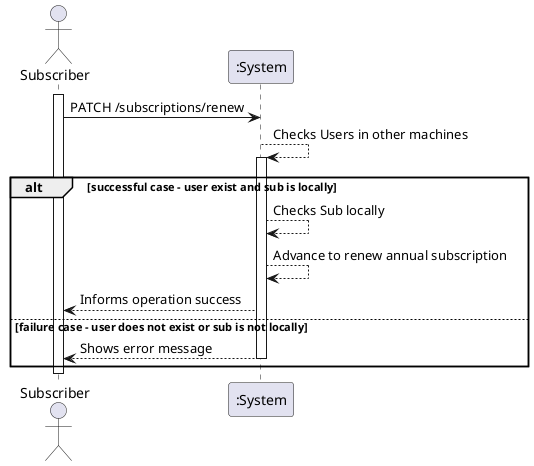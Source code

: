 @startuml
'https://plantuml.com/sequence-diagram
actor "Subscriber" as MD

activate MD
MD -> ":System" : PATCH /subscriptions/renew
":System" --> ":System" : Checks Users in other machines

alt successful case - user exist and sub is locally
activate ":System"
":System" --> ":System" : Checks Sub locally

":System" --> ":System" : Advance to renew annual subscription
":System" --> MD : Informs operation success

else failure case - user does not exist or sub is not locally

":System" --> MD : Shows error message
deactivate ":System"

end
deactivate MD
@enduml
